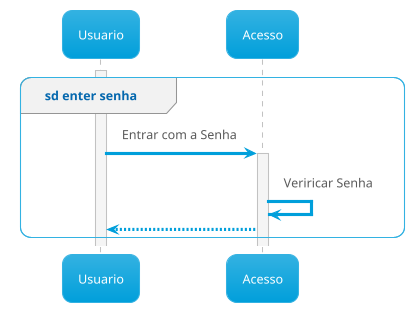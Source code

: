 @startuml ControleAcesso
!theme bluegray
group sd enter senha
    participant Usuario
    participant Acesso
    activate Usuario
    Usuario -> Acesso: Entrar com a Senha
    activate Acesso
    Acesso -> Acesso: Veriricar Senha
    Acesso --> Usuario
  
end


@enduml

@startuml
partition sd Controle de Acesso {
  start 
  :sd enter senha;  
    if () then (Senha Correta)
      partition sd frame {
      :Liberar porta para uma ação;
      }
    else (Senha Incorreta)
      
    endif
    stop
}

@enduml